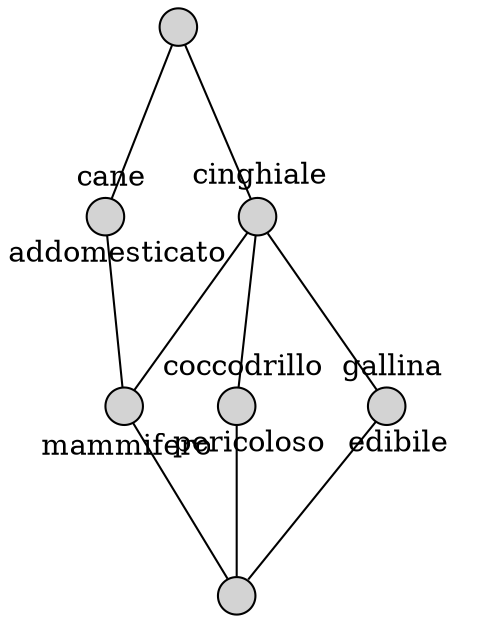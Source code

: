 // <Lattice object of 3 atoms 7 concepts 2 coatoms at 0x23a9dcfdd80>
digraph Lattice {
	node [label="" shape=circle style=filled width=.25]
	edge [dir=none labeldistance=1.5 minlen=2]
	c0
	c1
	c1 -> c1 [color=transparent headlabel=pericoloso labelangle=270]
	c1 -> c1 [color=transparent labelangle=90 taillabel=coccodrillo]
	c1 -> c0
	c2
	c2 -> c2 [color=transparent headlabel=edibile labelangle=270]
	c2 -> c2 [color=transparent labelangle=90 taillabel=gallina]
	c2 -> c0
	c3
	c3 -> c3 [color=transparent headlabel=mammifero labelangle=270]
	c3 -> c0
	c4
	c4 -> c4 [color=transparent headlabel=addomesticato labelangle=270]
	c4 -> c4 [color=transparent labelangle=90 taillabel=cane]
	c4 -> c3
	c5
	c5 -> c5 [color=transparent labelangle=90 taillabel=cinghiale]
	c5 -> c1
	c5 -> c2
	c5 -> c3
	c6
	c6 -> c4
	c6 -> c5
}
